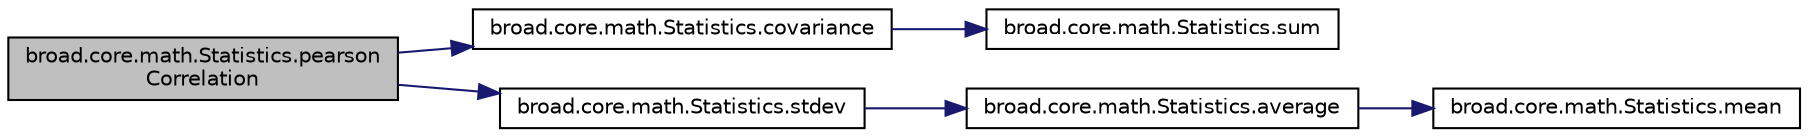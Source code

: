 digraph "broad.core.math.Statistics.pearsonCorrelation"
{
  edge [fontname="Helvetica",fontsize="10",labelfontname="Helvetica",labelfontsize="10"];
  node [fontname="Helvetica",fontsize="10",shape=record];
  rankdir="LR";
  Node1 [label="broad.core.math.Statistics.pearson\lCorrelation",height=0.2,width=0.4,color="black", fillcolor="grey75", style="filled" fontcolor="black"];
  Node1 -> Node2 [color="midnightblue",fontsize="10",style="solid",fontname="Helvetica"];
  Node2 [label="broad.core.math.Statistics.covariance",height=0.2,width=0.4,color="black", fillcolor="white", style="filled",URL="$classbroad_1_1core_1_1math_1_1_statistics.html#adccf05d41f39445ef05d90e1b0d52b0e"];
  Node2 -> Node3 [color="midnightblue",fontsize="10",style="solid",fontname="Helvetica"];
  Node3 [label="broad.core.math.Statistics.sum",height=0.2,width=0.4,color="black", fillcolor="white", style="filled",URL="$classbroad_1_1core_1_1math_1_1_statistics.html#a6dcc264a15a5594dcec0c6a75cdb3d53"];
  Node1 -> Node4 [color="midnightblue",fontsize="10",style="solid",fontname="Helvetica"];
  Node4 [label="broad.core.math.Statistics.stdev",height=0.2,width=0.4,color="black", fillcolor="white", style="filled",URL="$classbroad_1_1core_1_1math_1_1_statistics.html#abc4dd8ce6829f120079b83b87a1be301"];
  Node4 -> Node5 [color="midnightblue",fontsize="10",style="solid",fontname="Helvetica"];
  Node5 [label="broad.core.math.Statistics.average",height=0.2,width=0.4,color="black", fillcolor="white", style="filled",URL="$classbroad_1_1core_1_1math_1_1_statistics.html#abafc7a9389cb75cda5439655f6a99e32"];
  Node5 -> Node6 [color="midnightblue",fontsize="10",style="solid",fontname="Helvetica"];
  Node6 [label="broad.core.math.Statistics.mean",height=0.2,width=0.4,color="black", fillcolor="white", style="filled",URL="$classbroad_1_1core_1_1math_1_1_statistics.html#a6cee05563e8d7390baaf1248fddc8596"];
}
